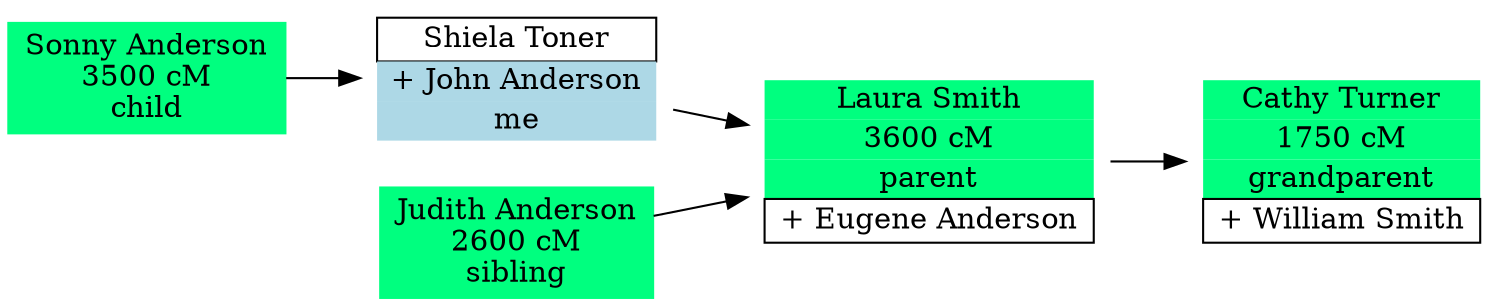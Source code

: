 digraph family {
rankdir=LR;
f16 [label=<
<table cellpadding="2" cellborder="0" cellspacing="0" border="0">
<tr><td bgcolor="springgreen"> Cathy Turner </td></tr>
<tr><td bgcolor="springgreen">1750 cM</td></tr>
<tr><td bgcolor="springgreen">grandparent</td></tr>
<tr><td border="1"> + William Smith </td></tr>
</table>
>, shape="none"];
f17 [label=<
<table cellpadding="2" cellborder="0" cellspacing="0" border="0">
<tr><td bgcolor="springgreen"> Laura Smith </td></tr>
<tr><td bgcolor="springgreen">3600 cM</td></tr>
<tr><td bgcolor="springgreen">parent</td></tr>
<tr><td border="1"> + Eugene Anderson </td></tr>
</table>
>, shape="none"];
f21 [label=<
<table cellpadding="2" cellborder="0" cellspacing="0" border="0">
<tr><td border="1"> Shiela Toner </td></tr>
<tr><td bgcolor="lightblue"> + John Anderson </td></tr>
<tr><td bgcolor="lightblue">me</td></tr>
</table>
>, shape="none"];
i48 [label="Sonny Anderson\n3500 cM\nchild", shape="record", style=filled, color=springgreen];
i49 [label="Judith Anderson\n2600 cM\nsibling", shape="record", style=filled, color=springgreen];
f21 -> f17;
i48 -> f21;
i49 -> f17;
f17 -> f16;
}

